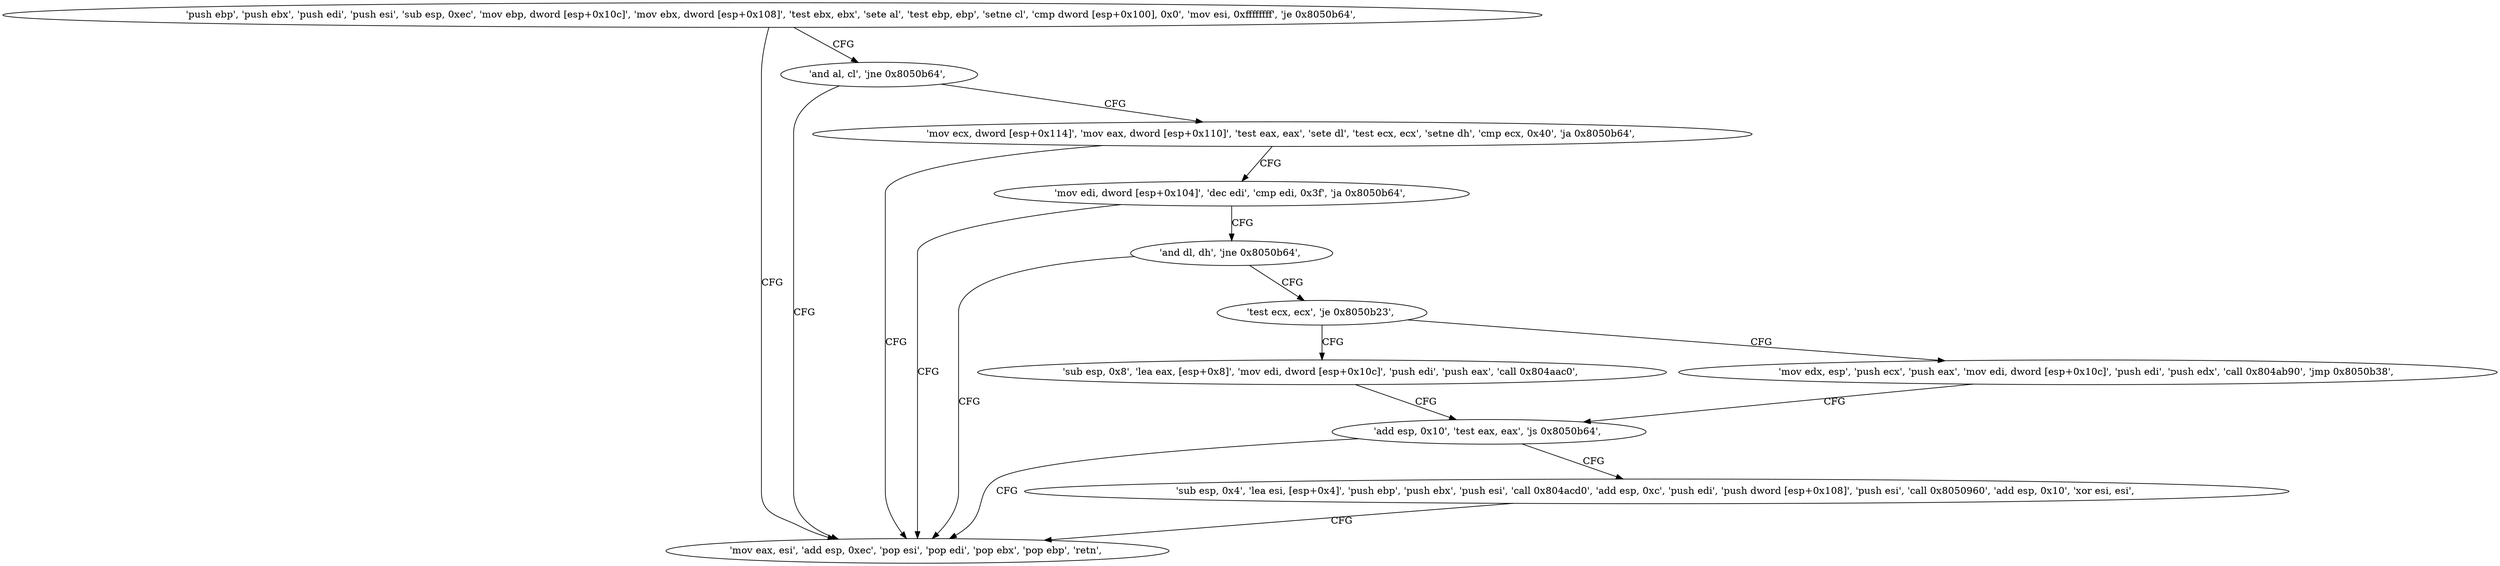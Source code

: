 digraph "func" {
"134548128" [label = "'push ebp', 'push ebx', 'push edi', 'push esi', 'sub esp, 0xec', 'mov ebp, dword [esp+0x10c]', 'mov ebx, dword [esp+0x108]', 'test ebx, ebx', 'sete al', 'test ebp, ebp', 'setne cl', 'cmp dword [esp+0x100], 0x0', 'mov esi, 0xffffffff', 'je 0x8050b64', " ]
"134548324" [label = "'mov eax, esi', 'add esp, 0xec', 'pop esi', 'pop edi', 'pop ebx', 'pop ebp', 'retn', " ]
"134548181" [label = "'and al, cl', 'jne 0x8050b64', " ]
"134548189" [label = "'mov ecx, dword [esp+0x114]', 'mov eax, dword [esp+0x110]', 'test eax, eax', 'sete dl', 'test ecx, ecx', 'setne dh', 'cmp ecx, 0x40', 'ja 0x8050b64', " ]
"134548218" [label = "'mov edi, dword [esp+0x104]', 'dec edi', 'cmp edi, 0x3f', 'ja 0x8050b64', " ]
"134548231" [label = "'and dl, dh', 'jne 0x8050b64', " ]
"134548235" [label = "'test ecx, ecx', 'je 0x8050b23', " ]
"134548259" [label = "'sub esp, 0x8', 'lea eax, [esp+0x8]', 'mov edi, dword [esp+0x10c]', 'push edi', 'push eax', 'call 0x804aac0', " ]
"134548239" [label = "'mov edx, esp', 'push ecx', 'push eax', 'mov edi, dword [esp+0x10c]', 'push edi', 'push edx', 'call 0x804ab90', 'jmp 0x8050b38', " ]
"134548280" [label = "'add esp, 0x10', 'test eax, eax', 'js 0x8050b64', " ]
"134548287" [label = "'sub esp, 0x4', 'lea esi, [esp+0x4]', 'push ebp', 'push ebx', 'push esi', 'call 0x804acd0', 'add esp, 0xc', 'push edi', 'push dword [esp+0x108]', 'push esi', 'call 0x8050960', 'add esp, 0x10', 'xor esi, esi', " ]
"134548128" -> "134548324" [ label = "CFG" ]
"134548128" -> "134548181" [ label = "CFG" ]
"134548181" -> "134548324" [ label = "CFG" ]
"134548181" -> "134548189" [ label = "CFG" ]
"134548189" -> "134548324" [ label = "CFG" ]
"134548189" -> "134548218" [ label = "CFG" ]
"134548218" -> "134548324" [ label = "CFG" ]
"134548218" -> "134548231" [ label = "CFG" ]
"134548231" -> "134548324" [ label = "CFG" ]
"134548231" -> "134548235" [ label = "CFG" ]
"134548235" -> "134548259" [ label = "CFG" ]
"134548235" -> "134548239" [ label = "CFG" ]
"134548259" -> "134548280" [ label = "CFG" ]
"134548239" -> "134548280" [ label = "CFG" ]
"134548280" -> "134548324" [ label = "CFG" ]
"134548280" -> "134548287" [ label = "CFG" ]
"134548287" -> "134548324" [ label = "CFG" ]
}
